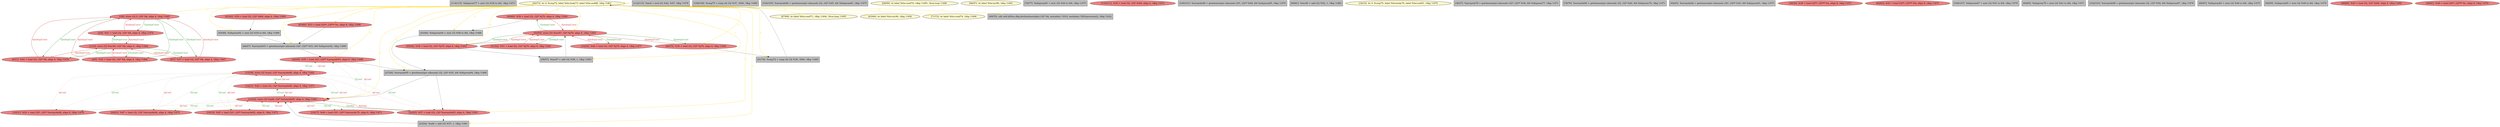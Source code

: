 
digraph G {


node6822 [fillcolor=grey,label="[114/115]  %idxprom77 = zext i32 %39 to i64, !dbg !1471",shape=rectangle,style=filled ]
node6821 [fillcolor=lightcoral,label="[3/8]  store i32 0, i32* %k, align 4, !dbg !1465",shape=ellipse,style=filled ]
node6818 [fillcolor=lemonchiffon,label="[42/73]  br i1 %cmp72, label %for.body73, label %for.end98, !dbg !1461",shape=ellipse,style=filled ]
node6820 [fillcolor=lightcoral,label="[65/66]  %53 = load i32**, i32*** %c, align 8, !dbg !1488",shape=ellipse,style=filled ]
node6817 [fillcolor=grey,label="[41/74]  %cmp72 = icmp ult i32 %36, 3000, !dbg !1460",shape=rectangle,style=filled ]
node6816 [fillcolor=lightcoral,label="[2/9]  %41 = load i32, i32* %k, align 4, !dbg !1474",shape=ellipse,style=filled ]
node6815 [fillcolor=grey,label="[112/113]  %mul = mul i32 %42, %47, !dbg !1478",shape=rectangle,style=filled ]
node6813 [fillcolor=lightcoral,label="[6/7]  %37 = load i32, i32* %k, align 4, !dbg !1467",shape=ellipse,style=filled ]
node6812 [fillcolor=grey,label="[108/109]  %cmp75 = icmp ult i32 %37, 1000, !dbg !1469",shape=rectangle,style=filled ]
node6807 [fillcolor=lightcoral,label="[49/60]  %56 = load i32, i32* %j70, align 4, !dbg !1490",shape=ellipse,style=filled ]
node6806 [fillcolor=grey,label="[104/105]  %arrayidx84 = getelementptr inbounds i32, i32* %45, i64 %idxprom83, !dbg !1475",shape=rectangle,style=filled ]
node6803 [fillcolor=lightcoral,label="[15/30]  store i32 %mul, i32* %arrayidx88, align 4, !dbg !1482",shape=ellipse,style=filled ]
node6802 [fillcolor=lemonchiffon,label="[98/99]  br label %for.cond74, !dbg !1485, !llvm.loop !1486",shape=ellipse,style=filled ]
node6801 [fillcolor=lemonchiffon,label="[96/97]  br label %for.inc89, !dbg !1483",shape=ellipse,style=filled ]
node6771 [fillcolor=grey,label="[76/77]  %idxprom81 = zext i32 %44 to i64, !dbg !1475",shape=rectangle,style=filled ]
node6778 [fillcolor=lightcoral,label="[13/32]  store i32 %add, i32* %arrayidx95, align 4, !dbg !1491",shape=ellipse,style=filled ]
node6774 [fillcolor=lightcoral,label="[50/59]  store i32 %inc97, i32* %j70, align 4, !dbg !1493",shape=ellipse,style=filled ]
node6810 [fillcolor=grey,label="[56/57]  %inc97 = add i32 %58, 1, !dbg !1493",shape=rectangle,style=filled ]
node6772 [fillcolor=lemonchiffon,label="[67/68]  br label %for.cond71, !dbg !1494, !llvm.loop !1495",shape=ellipse,style=filled ]
node6765 [fillcolor=lightcoral,label="[0/11]  %44 = load i32, i32* %k, align 4, !dbg !1476",shape=ellipse,style=filled ]
node6814 [fillcolor=lightcoral,label="[110/111]  %39 = load i32, i32* %i66, align 4, !dbg !1473",shape=ellipse,style=filled ]
node6798 [fillcolor=grey,label="[43/44]  %idxprom94 = zext i32 %56 to i64, !dbg !1488",shape=rectangle,style=filled ]
node6804 [fillcolor=grey,label="[100/101]  %arrayidx86 = getelementptr inbounds i32*, i32** %48, i64 %idxprom85, !dbg !1479",shape=rectangle,style=filled ]
node6773 [fillcolor=lemonchiffon,label="[63/64]  br label %for.inc96, !dbg !1492",shape=ellipse,style=filled ]
node6779 [fillcolor=lightcoral,label="[1/10]  store i32 %inc90, i32* %k, align 4, !dbg !1484",shape=ellipse,style=filled ]
node6808 [fillcolor=lightcoral,label="[61/62]  %54 = load i32, i32* %i66, align 4, !dbg !1489",shape=ellipse,style=filled ]
node6785 [fillcolor=lemonchiffon,label="[71/72]  br label %for.cond74, !dbg !1466",shape=ellipse,style=filled ]
node6780 [fillcolor=grey,label="[23/24]  %add = add i32 %57, 1, !dbg !1491",shape=rectangle,style=filled ]
node6766 [fillcolor=lightcoral,label="[12/33]  %42 = load i32, i32* %arrayidx80, align 4, !dbg !1471",shape=ellipse,style=filled ]
node6781 [fillcolor=grey,label="[80/81]  %inc90 = add i32 %52, 1, !dbg !1484",shape=rectangle,style=filled ]
node6767 [fillcolor=lemonchiffon,label="[34/35]  br i1 %cmp75, label %for.body76, label %for.end91, !dbg !1470",shape=ellipse,style=filled ]
node6794 [fillcolor=lightcoral,label="[20/21]  %47 = load i32, i32* %arrayidx84, align 4, !dbg !1475",shape=ellipse,style=filled ]
node6768 [fillcolor=grey,label="[36/37]  %arrayidx78 = getelementptr inbounds i32*, i32** %38, i64 %idxprom77, !dbg !1471",shape=rectangle,style=filled ]
node6776 [fillcolor=grey,label="[78/79]  %arrayidx80 = getelementptr inbounds i32, i32* %40, i64 %idxprom79, !dbg !1471",shape=rectangle,style=filled ]
node6819 [fillcolor=lightcoral,label="[55/58]  %58 = load i32, i32* %j70, align 4, !dbg !1493",shape=ellipse,style=filled ]
node6795 [fillcolor=grey,label="[92/93]  %arrayidx82 = getelementptr inbounds i32*, i32** %43, i64 %idxprom81, !dbg !1475",shape=rectangle,style=filled ]
node6775 [fillcolor=lightcoral,label="[26/29]  %55 = load i32*, i32** %arrayidx93, align 8, !dbg !1488",shape=ellipse,style=filled ]
node6769 [fillcolor=lightcoral,label="[38/39]  %38 = load i32**, i32*** %a, align 8, !dbg !1471",shape=ellipse,style=filled ]
node6777 [fillcolor=lightcoral,label="[14/31]  %50 = load i32*, i32** %arrayidx86, align 8, !dbg !1479",shape=ellipse,style=filled ]
node6770 [fillcolor=lightcoral,label="[40/75]  %36 = load i32, i32* %j70, align 4, !dbg !1458",shape=ellipse,style=filled ]
node6782 [fillcolor=lightcoral,label="[82/83]  %43 = load i32**, i32*** %b, align 8, !dbg !1475",shape=ellipse,style=filled ]
node6783 [fillcolor=lightcoral,label="[22/25]  %57 = load i32, i32* %arrayidx95, align 4, !dbg !1491",shape=ellipse,style=filled ]
node6784 [fillcolor=grey,label="[27/28]  %arrayidx95 = getelementptr inbounds i32, i32* %55, i64 %idxprom94, !dbg !1488",shape=rectangle,style=filled ]
node6811 [fillcolor=grey,label="[106/107]  %idxprom87 = zext i32 %51 to i64, !dbg !1479",shape=rectangle,style=filled ]
node6786 [fillcolor=grey,label="[84/85]  %idxprom79 = zext i32 %41 to i64, !dbg !1471",shape=rectangle,style=filled ]
node6805 [fillcolor=grey,label="[102/103]  %arrayidx88 = getelementptr inbounds i32, i32* %50, i64 %idxprom87, !dbg !1479",shape=rectangle,style=filled ]
node6787 [fillcolor=grey,label="[86/87]  %idxprom83 = zext i32 %46 to i64, !dbg !1475",shape=rectangle,style=filled ]
node6792 [fillcolor=lightcoral,label="[53/54]  %46 = load i32, i32* %j70, align 4, !dbg !1477",shape=ellipse,style=filled ]
node6799 [fillcolor=grey,label="[45/48]  %idxprom92 = zext i32 %54 to i64, !dbg !1488",shape=rectangle,style=filled ]
node6796 [fillcolor=grey,label="[94/95]  %idxprom85 = zext i32 %49 to i64, !dbg !1479",shape=rectangle,style=filled ]
node6788 [fillcolor=lightcoral,label="[88/89]  %49 = load i32, i32* %i66, align 4, !dbg !1480",shape=ellipse,style=filled ]
node6789 [fillcolor=lightcoral,label="[51/52]  %51 = load i32, i32* %j70, align 4, !dbg !1481",shape=ellipse,style=filled ]
node6790 [fillcolor=grey,label="[69/70]  call void @llvm.dbg.declare(metadata i32* %k, metadata !1619, metadata !DIExpression()), !dbg !1622",shape=rectangle,style=filled ]
node6797 [fillcolor=lightcoral,label="[4/5]  %52 = load i32, i32* %k, align 4, !dbg !1484",shape=ellipse,style=filled ]
node6809 [fillcolor=grey,label="[46/47]  %arrayidx93 = getelementptr inbounds i32*, i32** %53, i64 %idxprom92, !dbg !1488",shape=rectangle,style=filled ]
node6793 [fillcolor=lightcoral,label="[90/91]  %48 = load i32**, i32*** %c, align 8, !dbg !1479",shape=ellipse,style=filled ]
node6791 [fillcolor=lightcoral,label="[18/19]  %45 = load i32*, i32** %arrayidx82, align 8, !dbg !1475",shape=ellipse,style=filled ]
node6800 [fillcolor=lightcoral,label="[16/17]  %40 = load i32*, i32** %arrayidx78, align 8, !dbg !1471",shape=ellipse,style=filled ]

node6818->node6809 [style=solid,color=gold,label="C",penwidth=1.0,fontcolor=gold ]
node6818->node6799 [style=solid,color=gold,label="C",penwidth=1.0,fontcolor=gold ]
node6818->node6810 [style=solid,color=gold,label="C",penwidth=1.0,fontcolor=gold ]
node6807->node6774 [style=solid,color=firebrick3,label="A|indep|Const",penwidth=1.0,fontcolor=firebrick3 ]
node6770->node6774 [style=solid,color=firebrick3,label="A|indep|Const",penwidth=1.0,fontcolor=firebrick3 ]
node6774->node6770 [style=solid,color=forestgreen,label="T|indep|Const",penwidth=1.0,fontcolor=forestgreen ]
node6821->node6813 [style=solid,color=forestgreen,label="T|indep|Const",penwidth=1.0,fontcolor=forestgreen ]
node6813->node6821 [style=solid,color=firebrick3,label="A|indep|Const",penwidth=1.0,fontcolor=firebrick3 ]
node6778->node6775 [style=dotted,color=forestgreen,label="T|Conf",penwidth=1.0,fontcolor=forestgreen ]
node6792->node6774 [style=solid,color=firebrick3,label="A|indep|Const",penwidth=1.0,fontcolor=firebrick3 ]
node6819->node6810 [style=solid,color=black,label="",penwidth=0.5,fontcolor=black ]
node6777->node6778 [style=dotted,color=firebrick3,label="A|Conf",penwidth=1.0,fontcolor=firebrick3 ]
node6777->node6803 [style=dotted,color=firebrick3,label="A|Conf",penwidth=1.0,fontcolor=firebrick3 ]
node6803->node6777 [style=dotted,color=forestgreen,label="T|Conf",penwidth=1.0,fontcolor=forestgreen ]
node6784->node6778 [style=solid,color=black,label="",penwidth=0.5,fontcolor=black ]
node6813->node6779 [style=solid,color=firebrick3,label="A|indep|Const",penwidth=1.0,fontcolor=firebrick3 ]
node6766->node6778 [style=dotted,color=firebrick3,label="A|Conf",penwidth=1.0,fontcolor=firebrick3 ]
node6803->node6775 [style=dotted,color=forestgreen,label="T|Conf",penwidth=1.0,fontcolor=forestgreen ]
node6818->node6775 [style=solid,color=gold,label="C",penwidth=1.0,fontcolor=gold ]
node6774->node6807 [style=solid,color=forestgreen,label="T|indep|Const",penwidth=1.0,fontcolor=forestgreen ]
node6818->node6818 [style=solid,color=gold,label="C",penwidth=1.0,fontcolor=gold ]
node6765->node6821 [style=solid,color=firebrick3,label="A|indep|Const",penwidth=1.0,fontcolor=firebrick3 ]
node6778->node6800 [style=dotted,color=forestgreen,label="T|Conf",penwidth=1.0,fontcolor=forestgreen ]
node6774->node6789 [style=solid,color=forestgreen,label="T|indep|Const",penwidth=1.0,fontcolor=forestgreen ]
node6774->node6792 [style=solid,color=forestgreen,label="T|indep|Const",penwidth=1.0,fontcolor=forestgreen ]
node6797->node6821 [style=solid,color=firebrick3,label="A|indep|Const",penwidth=1.0,fontcolor=firebrick3 ]
node6818->node6770 [style=solid,color=gold,label="C",penwidth=1.0,fontcolor=gold ]
node6775->node6784 [style=solid,color=black,label="",penwidth=0.5,fontcolor=black ]
node6818->node6798 [style=solid,color=gold,label="C",penwidth=1.0,fontcolor=gold ]
node6818->node6773 [style=solid,color=gold,label="C",penwidth=1.0,fontcolor=gold ]
node6778->node6777 [style=dotted,color=forestgreen,label="T|Conf",penwidth=1.0,fontcolor=forestgreen ]
node6821->node6797 [style=solid,color=forestgreen,label="T|indep|Const",penwidth=1.0,fontcolor=forestgreen ]
node6798->node6784 [style=solid,color=black,label="",penwidth=0.5,fontcolor=black ]
node6766->node6803 [style=dotted,color=firebrick3,label="A|Conf",penwidth=1.0,fontcolor=firebrick3 ]
node6818->node6784 [style=solid,color=gold,label="C",penwidth=1.0,fontcolor=gold ]
node6818->node6819 [style=solid,color=gold,label="C",penwidth=1.0,fontcolor=gold ]
node6818->node6790 [style=solid,color=gold,label="C",penwidth=1.0,fontcolor=gold ]
node6803->node6766 [style=dotted,color=forestgreen,label="T|Conf",penwidth=1.0,fontcolor=forestgreen ]
node6800->node6778 [style=dotted,color=firebrick3,label="A|Conf",penwidth=1.0,fontcolor=firebrick3 ]
node6791->node6778 [style=dotted,color=firebrick3,label="A|Conf",penwidth=1.0,fontcolor=firebrick3 ]
node6808->node6799 [style=solid,color=black,label="",penwidth=0.5,fontcolor=black ]
node6818->node6821 [style=solid,color=gold,label="C",penwidth=1.0,fontcolor=gold ]
node6818->node6778 [style=solid,color=gold,label="C",penwidth=1.0,fontcolor=gold ]
node6818->node6817 [style=solid,color=gold,label="C",penwidth=1.0,fontcolor=gold ]
node6818->node6780 [style=solid,color=gold,label="C",penwidth=1.0,fontcolor=gold ]
node6789->node6774 [style=solid,color=firebrick3,label="A|indep|Const",penwidth=1.0,fontcolor=firebrick3 ]
node6778->node6766 [style=dotted,color=forestgreen,label="T|Conf",penwidth=1.0,fontcolor=forestgreen ]
node6784->node6783 [style=solid,color=black,label="",penwidth=0.5,fontcolor=black ]
node6794->node6778 [style=dotted,color=firebrick3,label="A|Conf",penwidth=1.0,fontcolor=firebrick3 ]
node6818->node6808 [style=solid,color=gold,label="C",penwidth=1.0,fontcolor=gold ]
node6775->node6778 [style=dotted,color=firebrick3,label="A|Conf",penwidth=1.0,fontcolor=firebrick3 ]
node6818->node6774 [style=solid,color=gold,label="C",penwidth=1.0,fontcolor=gold ]
node6794->node6803 [style=dotted,color=firebrick3,label="A|Conf",penwidth=1.0,fontcolor=firebrick3 ]
node6778->node6794 [style=dotted,color=forestgreen,label="T|Conf",penwidth=1.0,fontcolor=forestgreen ]
node6783->node6778 [style=solid,color=firebrick3,label="A|indep",penwidth=1.0,fontcolor=firebrick3 ]
node6780->node6778 [style=solid,color=black,label="",penwidth=0.5,fontcolor=black ]
node6820->node6809 [style=solid,color=black,label="",penwidth=0.5,fontcolor=black ]
node6778->node6783 [style=solid,color=forestgreen,label="T|indep",penwidth=1.0,fontcolor=forestgreen ]
node6799->node6809 [style=solid,color=black,label="",penwidth=0.5,fontcolor=black ]
node6818->node6772 [style=solid,color=gold,label="C",penwidth=1.0,fontcolor=gold ]
node6818->node6783 [style=solid,color=gold,label="C",penwidth=1.0,fontcolor=gold ]
node6818->node6785 [style=solid,color=gold,label="C",penwidth=1.0,fontcolor=gold ]
node6765->node6779 [style=solid,color=firebrick3,label="A|indep|Const",penwidth=1.0,fontcolor=firebrick3 ]
node6821->node6816 [style=solid,color=forestgreen,label="T|indep|Const",penwidth=1.0,fontcolor=forestgreen ]
node6821->node6765 [style=solid,color=forestgreen,label="T|indep|Const",penwidth=1.0,fontcolor=forestgreen ]
node6809->node6775 [style=solid,color=black,label="",penwidth=0.5,fontcolor=black ]
node6774->node6819 [style=solid,color=forestgreen,label="T|indep|Const",penwidth=1.0,fontcolor=forestgreen ]
node6770->node6817 [style=solid,color=black,label="",penwidth=0.5,fontcolor=black ]
node6810->node6774 [style=solid,color=black,label="",penwidth=0.5,fontcolor=black ]
node6778->node6791 [style=dotted,color=forestgreen,label="T|Conf",penwidth=1.0,fontcolor=forestgreen ]
node6783->node6780 [style=solid,color=black,label="",penwidth=0.5,fontcolor=black ]
node6803->node6791 [style=dotted,color=forestgreen,label="T|Conf",penwidth=1.0,fontcolor=forestgreen ]
node6817->node6818 [style=solid,color=black,label="",penwidth=0.5,fontcolor=black ]
node6816->node6779 [style=solid,color=firebrick3,label="A|indep|Const",penwidth=1.0,fontcolor=firebrick3 ]
node6791->node6803 [style=dotted,color=firebrick3,label="A|Conf",penwidth=1.0,fontcolor=firebrick3 ]
node6818->node6820 [style=solid,color=gold,label="C",penwidth=1.0,fontcolor=gold ]
node6803->node6783 [style=dotted,color=forestgreen,label="T|Conf",penwidth=1.0,fontcolor=forestgreen ]
node6783->node6803 [style=dotted,color=firebrick3,label="A|Conf",penwidth=1.0,fontcolor=firebrick3 ]
node6803->node6794 [style=dotted,color=forestgreen,label="T|Conf",penwidth=1.0,fontcolor=forestgreen ]
node6803->node6800 [style=dotted,color=forestgreen,label="T|Conf",penwidth=1.0,fontcolor=forestgreen ]
node6779->node6765 [style=solid,color=forestgreen,label="T|indep|Const",penwidth=1.0,fontcolor=forestgreen ]
node6819->node6774 [style=solid,color=firebrick3,label="A|indep|Const",penwidth=1.0,fontcolor=firebrick3 ]
node6775->node6803 [style=dotted,color=firebrick3,label="A|Conf",penwidth=1.0,fontcolor=firebrick3 ]
node6779->node6813 [style=solid,color=forestgreen,label="T|indep|Const",penwidth=1.0,fontcolor=forestgreen ]
node6779->node6797 [style=solid,color=forestgreen,label="T|indep|Const",penwidth=1.0,fontcolor=forestgreen ]
node6807->node6798 [style=solid,color=black,label="",penwidth=0.5,fontcolor=black ]
node6779->node6816 [style=solid,color=forestgreen,label="T|indep|Const",penwidth=1.0,fontcolor=forestgreen ]
node6800->node6803 [style=dotted,color=firebrick3,label="A|Conf",penwidth=1.0,fontcolor=firebrick3 ]
node6797->node6779 [style=solid,color=firebrick3,label="A|indep|Const",penwidth=1.0,fontcolor=firebrick3 ]
node6818->node6807 [style=solid,color=gold,label="C",penwidth=1.0,fontcolor=gold ]
node6816->node6821 [style=solid,color=firebrick3,label="A|indep|Const",penwidth=1.0,fontcolor=firebrick3 ]


}
